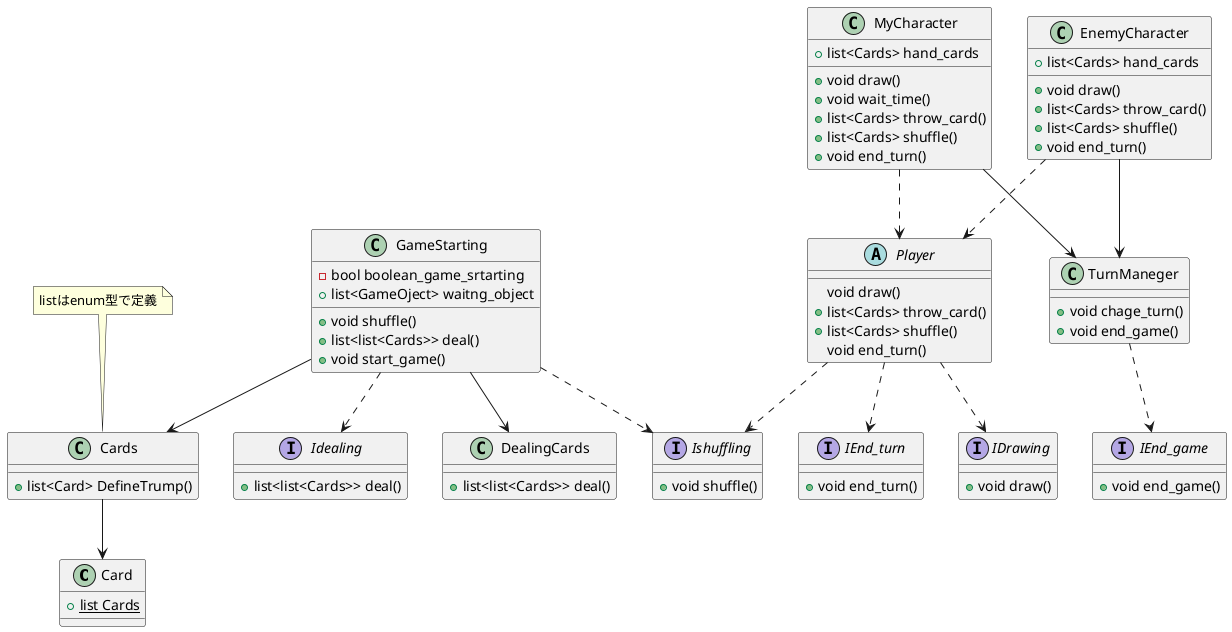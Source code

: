 @startuml CardGame
class Card{
  +{static} list Cards
}
class Cards{
  +list<Card> DefineTrump()
}
note top of Cards
  listはenum型で定義
end note
class GameStarting{
  -bool boolean_game_srtarting
  +list<GameOject> waitng_object
  +void shuffle()
  +list<list<Cards>> deal()
  +void start_game()
}
class DealingCards{
  +list<list<Cards>> deal()
}
interface Ishuffling{
  +void shuffle()
}
interface Idealing{
  +list<list<Cards>> deal()
}
abstract class Player{
  void draw()
  +list<Cards> throw_card()
  +list<Cards> shuffle()
  void end_turn()
}
class MyCharacter{
  +list<Cards> hand_cards
  +void draw()
  +void wait_time()
  +list<Cards> throw_card()
  +list<Cards> shuffle()
  +void end_turn()
}
class EnemyCharacter{
  +list<Cards> hand_cards
  +void draw()
  +list<Cards> throw_card()
  +list<Cards> shuffle()
  +void end_turn()
}
class TurnManeger{
  +void chage_turn()
  +void end_game()
}
interface IDrawing{
  +void draw()
}
interface IEnd_game{
  +void end_game()
}
interface IEnd_turn{
  +void end_turn()
}
GameStarting..>Ishuffling
GameStarting..>Idealing
GameStarting-->DealingCards
MyCharacter..>Player
EnemyCharacter..>Player
TurnManeger..>IEnd_game
Player..>IDrawing
Player..>IEnd_turn
Player..>Ishuffling
MyCharacter-->TurnManeger
EnemyCharacter-->TurnManeger
GameStarting-->Cards
Cards-->Card
@enduml